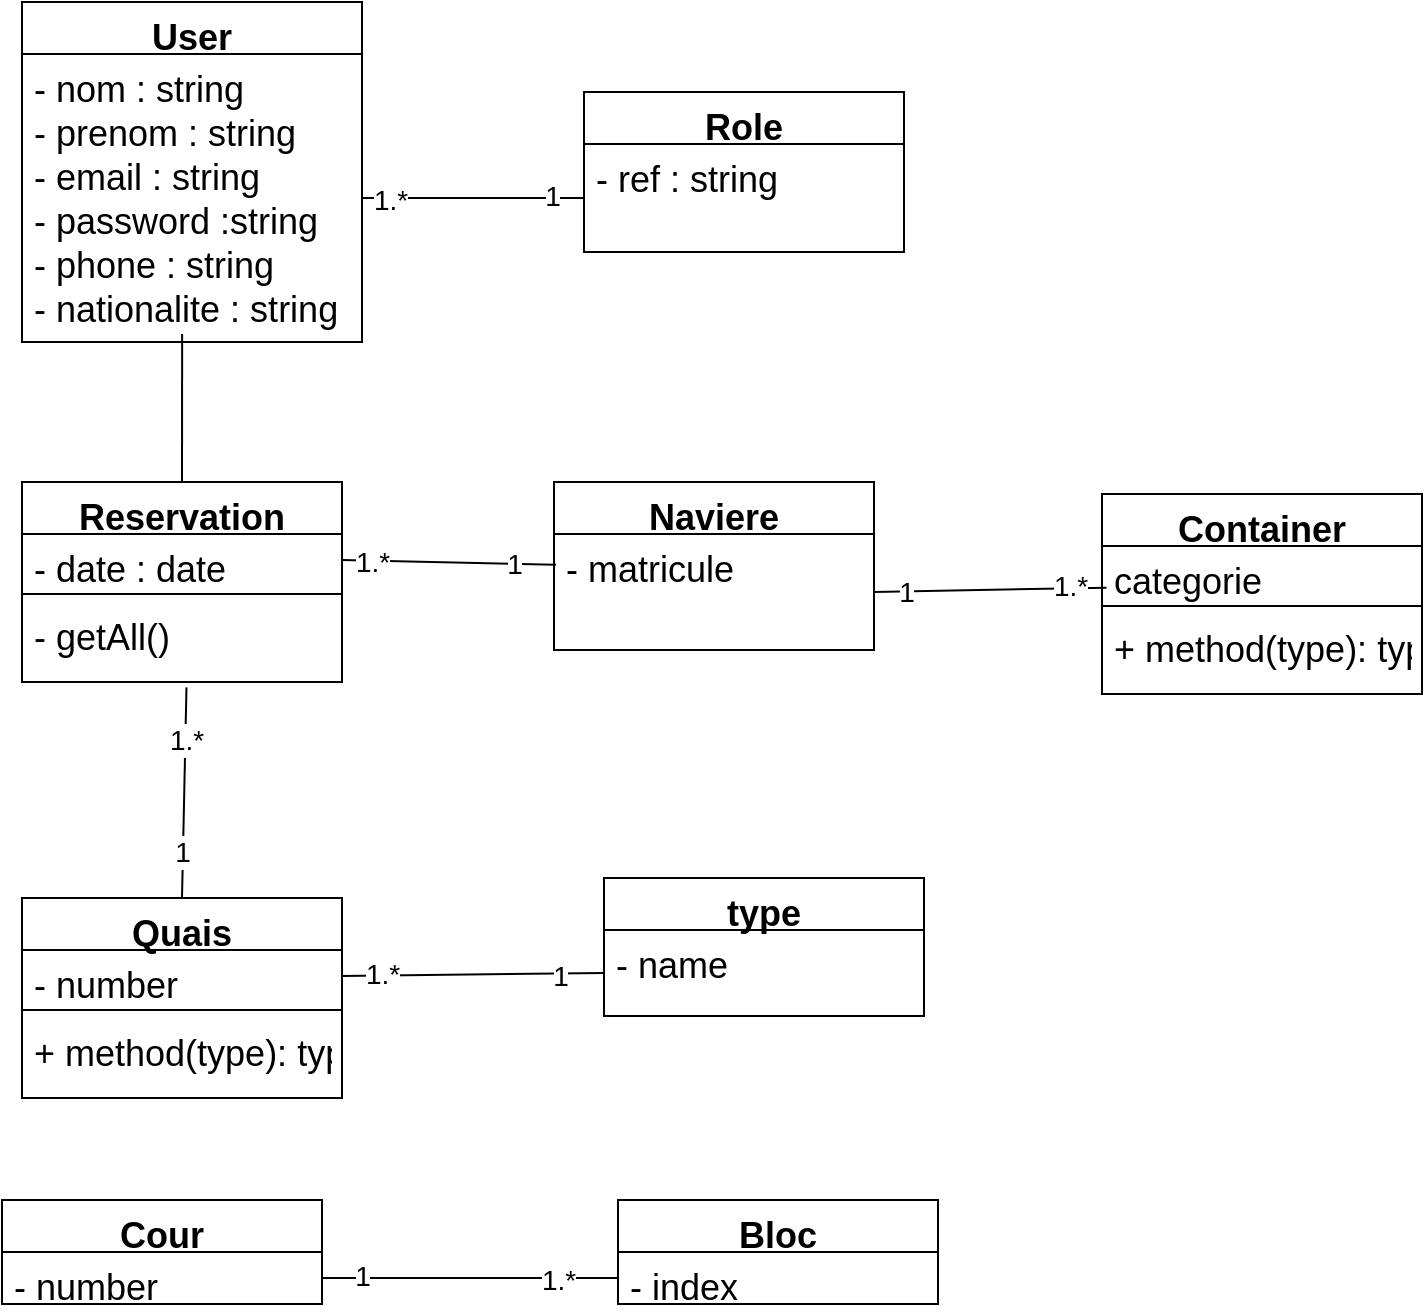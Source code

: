 <mxfile version="16.4.0" type="device"><diagram id="C5RBs43oDa-KdzZeNtuy" name="Page-1"><mxGraphModel dx="1580" dy="961" grid="0" gridSize="12" guides="1" tooltips="1" connect="1" arrows="1" fold="1" page="1" pageScale="1" pageWidth="827" pageHeight="1169" math="0" shadow="0"><root><mxCell id="WIyWlLk6GJQsqaUBKTNV-0"/><mxCell id="WIyWlLk6GJQsqaUBKTNV-1" parent="WIyWlLk6GJQsqaUBKTNV-0"/><mxCell id="CFIYy-UA4QkZWSWVPq-0-24" value="User" style="swimlane;fontStyle=1;align=center;verticalAlign=top;childLayout=stackLayout;horizontal=1;startSize=26;horizontalStack=0;resizeParent=1;resizeParentMax=0;resizeLast=0;collapsible=1;marginBottom=0;fontSize=18;" vertex="1" parent="WIyWlLk6GJQsqaUBKTNV-1"><mxGeometry x="80" y="80" width="170" height="170" as="geometry"/></mxCell><mxCell id="CFIYy-UA4QkZWSWVPq-0-25" value="- nom : string&#10;- prenom : string&#10;- email : string&#10;- password :string&#10;- phone : string&#10;- nationalite : string" style="text;strokeColor=none;fillColor=none;align=left;verticalAlign=top;spacingLeft=4;spacingRight=4;overflow=hidden;rotatable=0;points=[[0,0.5],[1,0.5]];portConstraint=eastwest;fontSize=18;" vertex="1" parent="CFIYy-UA4QkZWSWVPq-0-24"><mxGeometry y="26" width="170" height="144" as="geometry"/></mxCell><mxCell id="CFIYy-UA4QkZWSWVPq-0-63" style="rounded=1;sketch=0;orthogonalLoop=1;jettySize=auto;html=1;exitX=0.5;exitY=0;exitDx=0;exitDy=0;entryX=0.471;entryY=0.972;entryDx=0;entryDy=0;entryPerimeter=0;endArrow=none;endFill=0;" edge="1" parent="WIyWlLk6GJQsqaUBKTNV-1" source="CFIYy-UA4QkZWSWVPq-0-32" target="CFIYy-UA4QkZWSWVPq-0-25"><mxGeometry relative="1" as="geometry"/></mxCell><mxCell id="CFIYy-UA4QkZWSWVPq-0-32" value="Reservation" style="swimlane;fontStyle=1;align=center;verticalAlign=top;childLayout=stackLayout;horizontal=1;startSize=26;horizontalStack=0;resizeParent=1;resizeParentMax=0;resizeLast=0;collapsible=1;marginBottom=0;fontSize=18;" vertex="1" parent="WIyWlLk6GJQsqaUBKTNV-1"><mxGeometry x="80" y="320" width="160" height="100" as="geometry"/></mxCell><mxCell id="CFIYy-UA4QkZWSWVPq-0-33" value="- date : date" style="text;strokeColor=none;fillColor=none;align=left;verticalAlign=top;spacingLeft=4;spacingRight=4;overflow=hidden;rotatable=0;points=[[0,0.5],[1,0.5]];portConstraint=eastwest;fontSize=18;" vertex="1" parent="CFIYy-UA4QkZWSWVPq-0-32"><mxGeometry y="26" width="160" height="26" as="geometry"/></mxCell><mxCell id="CFIYy-UA4QkZWSWVPq-0-34" value="" style="line;strokeWidth=1;fillColor=none;align=left;verticalAlign=middle;spacingTop=-1;spacingLeft=3;spacingRight=3;rotatable=0;labelPosition=right;points=[];portConstraint=eastwest;fontSize=18;" vertex="1" parent="CFIYy-UA4QkZWSWVPq-0-32"><mxGeometry y="52" width="160" height="8" as="geometry"/></mxCell><mxCell id="CFIYy-UA4QkZWSWVPq-0-35" value="- getAll() " style="text;strokeColor=none;fillColor=none;align=left;verticalAlign=top;spacingLeft=4;spacingRight=4;overflow=hidden;rotatable=0;points=[[0,0.5],[1,0.5]];portConstraint=eastwest;fontSize=18;" vertex="1" parent="CFIYy-UA4QkZWSWVPq-0-32"><mxGeometry y="60" width="160" height="40" as="geometry"/></mxCell><mxCell id="CFIYy-UA4QkZWSWVPq-0-36" value="Role" style="swimlane;fontStyle=1;align=center;verticalAlign=top;childLayout=stackLayout;horizontal=1;startSize=26;horizontalStack=0;resizeParent=1;resizeParentMax=0;resizeLast=0;collapsible=1;marginBottom=0;fontSize=18;" vertex="1" parent="WIyWlLk6GJQsqaUBKTNV-1"><mxGeometry x="361" y="125" width="160" height="80" as="geometry"/></mxCell><mxCell id="CFIYy-UA4QkZWSWVPq-0-37" value="- ref : string" style="text;strokeColor=none;fillColor=none;align=left;verticalAlign=top;spacingLeft=4;spacingRight=4;overflow=hidden;rotatable=0;points=[[0,0.5],[1,0.5]];portConstraint=eastwest;fontSize=18;" vertex="1" parent="CFIYy-UA4QkZWSWVPq-0-36"><mxGeometry y="26" width="160" height="54" as="geometry"/></mxCell><mxCell id="CFIYy-UA4QkZWSWVPq-0-41" style="edgeStyle=orthogonalEdgeStyle;rounded=0;orthogonalLoop=1;jettySize=auto;html=1;exitX=1;exitY=0.5;exitDx=0;exitDy=0;entryX=0;entryY=0.5;entryDx=0;entryDy=0;fontSize=18;endArrow=none;endFill=0;endSize=19;" edge="1" parent="WIyWlLk6GJQsqaUBKTNV-1" source="CFIYy-UA4QkZWSWVPq-0-25" target="CFIYy-UA4QkZWSWVPq-0-37"><mxGeometry relative="1" as="geometry"><mxPoint x="616.48" y="163.68" as="targetPoint"/></mxGeometry></mxCell><mxCell id="CFIYy-UA4QkZWSWVPq-0-79" value="1.*" style="edgeLabel;html=1;align=center;verticalAlign=middle;resizable=0;points=[];fontSize=14;" vertex="1" connectable="0" parent="CFIYy-UA4QkZWSWVPq-0-41"><mxGeometry x="-0.746" y="-1" relative="1" as="geometry"><mxPoint as="offset"/></mxGeometry></mxCell><mxCell id="CFIYy-UA4QkZWSWVPq-0-80" value="1" style="edgeLabel;html=1;align=center;verticalAlign=middle;resizable=0;points=[];fontSize=14;" vertex="1" connectable="0" parent="CFIYy-UA4QkZWSWVPq-0-41"><mxGeometry x="0.713" y="1" relative="1" as="geometry"><mxPoint as="offset"/></mxGeometry></mxCell><mxCell id="CFIYy-UA4QkZWSWVPq-0-69" style="edgeStyle=none;rounded=1;sketch=0;orthogonalLoop=1;jettySize=auto;html=1;exitX=0.5;exitY=0;exitDx=0;exitDy=0;entryX=0.514;entryY=1.067;entryDx=0;entryDy=0;entryPerimeter=0;endArrow=none;endFill=0;" edge="1" parent="WIyWlLk6GJQsqaUBKTNV-1" source="CFIYy-UA4QkZWSWVPq-0-42" target="CFIYy-UA4QkZWSWVPq-0-35"><mxGeometry relative="1" as="geometry"/></mxCell><mxCell id="CFIYy-UA4QkZWSWVPq-0-87" value="1" style="edgeLabel;html=1;align=center;verticalAlign=middle;resizable=0;points=[];fontSize=14;" vertex="1" connectable="0" parent="CFIYy-UA4QkZWSWVPq-0-69"><mxGeometry x="-0.565" y="1" relative="1" as="geometry"><mxPoint as="offset"/></mxGeometry></mxCell><mxCell id="CFIYy-UA4QkZWSWVPq-0-88" value="1.*" style="edgeLabel;html=1;align=center;verticalAlign=middle;resizable=0;points=[];fontSize=14;" vertex="1" connectable="0" parent="CFIYy-UA4QkZWSWVPq-0-69"><mxGeometry x="0.503" relative="1" as="geometry"><mxPoint as="offset"/></mxGeometry></mxCell><mxCell id="CFIYy-UA4QkZWSWVPq-0-42" value="Quais" style="swimlane;fontStyle=1;align=center;verticalAlign=top;childLayout=stackLayout;horizontal=1;startSize=26;horizontalStack=0;resizeParent=1;resizeParentMax=0;resizeLast=0;collapsible=1;marginBottom=0;fontSize=18;" vertex="1" parent="WIyWlLk6GJQsqaUBKTNV-1"><mxGeometry x="80" y="528" width="160" height="100" as="geometry"/></mxCell><mxCell id="CFIYy-UA4QkZWSWVPq-0-43" value="- number" style="text;strokeColor=none;fillColor=none;align=left;verticalAlign=top;spacingLeft=4;spacingRight=4;overflow=hidden;rotatable=0;points=[[0,0.5],[1,0.5]];portConstraint=eastwest;fontSize=18;" vertex="1" parent="CFIYy-UA4QkZWSWVPq-0-42"><mxGeometry y="26" width="160" height="26" as="geometry"/></mxCell><mxCell id="CFIYy-UA4QkZWSWVPq-0-44" value="" style="line;strokeWidth=1;fillColor=none;align=left;verticalAlign=middle;spacingTop=-1;spacingLeft=3;spacingRight=3;rotatable=0;labelPosition=right;points=[];portConstraint=eastwest;fontSize=18;" vertex="1" parent="CFIYy-UA4QkZWSWVPq-0-42"><mxGeometry y="52" width="160" height="8" as="geometry"/></mxCell><mxCell id="CFIYy-UA4QkZWSWVPq-0-45" value="+ method(type): type" style="text;strokeColor=none;fillColor=none;align=left;verticalAlign=top;spacingLeft=4;spacingRight=4;overflow=hidden;rotatable=0;points=[[0,0.5],[1,0.5]];portConstraint=eastwest;fontSize=18;" vertex="1" parent="CFIYy-UA4QkZWSWVPq-0-42"><mxGeometry y="60" width="160" height="40" as="geometry"/></mxCell><mxCell id="CFIYy-UA4QkZWSWVPq-0-46" value="Naviere" style="swimlane;fontStyle=1;align=center;verticalAlign=top;childLayout=stackLayout;horizontal=1;startSize=26;horizontalStack=0;resizeParent=1;resizeParentMax=0;resizeLast=0;collapsible=1;marginBottom=0;fontSize=18;" vertex="1" parent="WIyWlLk6GJQsqaUBKTNV-1"><mxGeometry x="346" y="320" width="160" height="84" as="geometry"/></mxCell><mxCell id="CFIYy-UA4QkZWSWVPq-0-47" value="- matricule&#10;" style="text;strokeColor=none;fillColor=none;align=left;verticalAlign=top;spacingLeft=4;spacingRight=4;overflow=hidden;rotatable=0;points=[[0,0.5],[1,0.5]];portConstraint=eastwest;fontSize=18;" vertex="1" parent="CFIYy-UA4QkZWSWVPq-0-46"><mxGeometry y="26" width="160" height="58" as="geometry"/></mxCell><mxCell id="CFIYy-UA4QkZWSWVPq-0-72" style="edgeStyle=none;rounded=1;sketch=0;orthogonalLoop=1;jettySize=auto;html=1;exitX=0.014;exitY=0.802;exitDx=0;exitDy=0;entryX=1;entryY=0.5;entryDx=0;entryDy=0;endArrow=none;endFill=0;exitPerimeter=0;" edge="1" parent="WIyWlLk6GJQsqaUBKTNV-1" source="CFIYy-UA4QkZWSWVPq-0-51" target="CFIYy-UA4QkZWSWVPq-0-47"><mxGeometry relative="1" as="geometry"/></mxCell><mxCell id="CFIYy-UA4QkZWSWVPq-0-83" value="1.*" style="edgeLabel;html=1;align=center;verticalAlign=middle;resizable=0;points=[];fontSize=14;" vertex="1" connectable="0" parent="CFIYy-UA4QkZWSWVPq-0-72"><mxGeometry x="-0.681" y="-1" relative="1" as="geometry"><mxPoint as="offset"/></mxGeometry></mxCell><mxCell id="CFIYy-UA4QkZWSWVPq-0-84" value="1" style="edgeLabel;html=1;align=center;verticalAlign=middle;resizable=0;points=[];fontSize=14;" vertex="1" connectable="0" parent="CFIYy-UA4QkZWSWVPq-0-72"><mxGeometry x="0.735" relative="1" as="geometry"><mxPoint as="offset"/></mxGeometry></mxCell><mxCell id="CFIYy-UA4QkZWSWVPq-0-50" value="Container" style="swimlane;fontStyle=1;align=center;verticalAlign=top;childLayout=stackLayout;horizontal=1;startSize=26;horizontalStack=0;resizeParent=1;resizeParentMax=0;resizeLast=0;collapsible=1;marginBottom=0;fontSize=18;" vertex="1" parent="WIyWlLk6GJQsqaUBKTNV-1"><mxGeometry x="620" y="326" width="160" height="100" as="geometry"/></mxCell><mxCell id="CFIYy-UA4QkZWSWVPq-0-51" value="categorie" style="text;strokeColor=none;fillColor=none;align=left;verticalAlign=top;spacingLeft=4;spacingRight=4;overflow=hidden;rotatable=0;points=[[0,0.5],[1,0.5]];portConstraint=eastwest;fontSize=18;" vertex="1" parent="CFIYy-UA4QkZWSWVPq-0-50"><mxGeometry y="26" width="160" height="26" as="geometry"/></mxCell><mxCell id="CFIYy-UA4QkZWSWVPq-0-52" value="" style="line;strokeWidth=1;fillColor=none;align=left;verticalAlign=middle;spacingTop=-1;spacingLeft=3;spacingRight=3;rotatable=0;labelPosition=right;points=[];portConstraint=eastwest;fontSize=18;" vertex="1" parent="CFIYy-UA4QkZWSWVPq-0-50"><mxGeometry y="52" width="160" height="8" as="geometry"/></mxCell><mxCell id="CFIYy-UA4QkZWSWVPq-0-53" value="+ method(type): type" style="text;strokeColor=none;fillColor=none;align=left;verticalAlign=top;spacingLeft=4;spacingRight=4;overflow=hidden;rotatable=0;points=[[0,0.5],[1,0.5]];portConstraint=eastwest;fontSize=18;" vertex="1" parent="CFIYy-UA4QkZWSWVPq-0-50"><mxGeometry y="60" width="160" height="40" as="geometry"/></mxCell><mxCell id="CFIYy-UA4QkZWSWVPq-0-70" style="edgeStyle=none;rounded=1;sketch=0;orthogonalLoop=1;jettySize=auto;html=1;exitX=1;exitY=0.5;exitDx=0;exitDy=0;entryX=0;entryY=0.5;entryDx=0;entryDy=0;endArrow=none;endFill=0;" edge="1" parent="WIyWlLk6GJQsqaUBKTNV-1" source="CFIYy-UA4QkZWSWVPq-0-55" target="CFIYy-UA4QkZWSWVPq-0-65"><mxGeometry relative="1" as="geometry"/></mxCell><mxCell id="CFIYy-UA4QkZWSWVPq-0-89" value="1.*" style="edgeLabel;html=1;align=center;verticalAlign=middle;resizable=0;points=[];fontSize=14;" vertex="1" connectable="0" parent="CFIYy-UA4QkZWSWVPq-0-70"><mxGeometry x="0.589" y="-1" relative="1" as="geometry"><mxPoint as="offset"/></mxGeometry></mxCell><mxCell id="CFIYy-UA4QkZWSWVPq-0-90" value="1" style="edgeLabel;html=1;align=center;verticalAlign=middle;resizable=0;points=[];fontSize=14;" vertex="1" connectable="0" parent="CFIYy-UA4QkZWSWVPq-0-70"><mxGeometry x="-0.729" y="1" relative="1" as="geometry"><mxPoint as="offset"/></mxGeometry></mxCell><mxCell id="CFIYy-UA4QkZWSWVPq-0-54" value="Cour" style="swimlane;fontStyle=1;align=center;verticalAlign=top;childLayout=stackLayout;horizontal=1;startSize=26;horizontalStack=0;resizeParent=1;resizeParentMax=0;resizeLast=0;collapsible=1;marginBottom=0;fontSize=18;" vertex="1" parent="WIyWlLk6GJQsqaUBKTNV-1"><mxGeometry x="70" y="679" width="160" height="52" as="geometry"/></mxCell><mxCell id="CFIYy-UA4QkZWSWVPq-0-55" value="- number" style="text;strokeColor=none;fillColor=none;align=left;verticalAlign=top;spacingLeft=4;spacingRight=4;overflow=hidden;rotatable=0;points=[[0,0.5],[1,0.5]];portConstraint=eastwest;fontSize=18;" vertex="1" parent="CFIYy-UA4QkZWSWVPq-0-54"><mxGeometry y="26" width="160" height="26" as="geometry"/></mxCell><mxCell id="CFIYy-UA4QkZWSWVPq-0-64" value="Bloc" style="swimlane;fontStyle=1;align=center;verticalAlign=top;childLayout=stackLayout;horizontal=1;startSize=26;horizontalStack=0;resizeParent=1;resizeParentMax=0;resizeLast=0;collapsible=1;marginBottom=0;fontSize=18;" vertex="1" parent="WIyWlLk6GJQsqaUBKTNV-1"><mxGeometry x="378" y="679" width="160" height="52" as="geometry"/></mxCell><mxCell id="CFIYy-UA4QkZWSWVPq-0-65" value="- index" style="text;strokeColor=none;fillColor=none;align=left;verticalAlign=top;spacingLeft=4;spacingRight=4;overflow=hidden;rotatable=0;points=[[0,0.5],[1,0.5]];portConstraint=eastwest;fontSize=18;" vertex="1" parent="CFIYy-UA4QkZWSWVPq-0-64"><mxGeometry y="26" width="160" height="26" as="geometry"/></mxCell><mxCell id="CFIYy-UA4QkZWSWVPq-0-68" style="rounded=1;sketch=0;orthogonalLoop=1;jettySize=auto;html=1;exitX=1;exitY=0.5;exitDx=0;exitDy=0;endArrow=none;endFill=0;entryX=0.006;entryY=0.265;entryDx=0;entryDy=0;entryPerimeter=0;" edge="1" parent="WIyWlLk6GJQsqaUBKTNV-1" source="CFIYy-UA4QkZWSWVPq-0-33" target="CFIYy-UA4QkZWSWVPq-0-47"><mxGeometry relative="1" as="geometry"/></mxCell><mxCell id="CFIYy-UA4QkZWSWVPq-0-81" value="1.*" style="edgeLabel;html=1;align=center;verticalAlign=middle;resizable=0;points=[];fontSize=14;" vertex="1" connectable="0" parent="CFIYy-UA4QkZWSWVPq-0-68"><mxGeometry x="-0.73" relative="1" as="geometry"><mxPoint as="offset"/></mxGeometry></mxCell><mxCell id="CFIYy-UA4QkZWSWVPq-0-82" value="1" style="edgeLabel;html=1;align=center;verticalAlign=middle;resizable=0;points=[];fontSize=14;" vertex="1" connectable="0" parent="CFIYy-UA4QkZWSWVPq-0-68"><mxGeometry x="0.608" relative="1" as="geometry"><mxPoint as="offset"/></mxGeometry></mxCell><mxCell id="CFIYy-UA4QkZWSWVPq-0-73" value="type" style="swimlane;fontStyle=1;align=center;verticalAlign=top;childLayout=stackLayout;horizontal=1;startSize=26;horizontalStack=0;resizeParent=1;resizeParentMax=0;resizeLast=0;collapsible=1;marginBottom=0;fontSize=18;" vertex="1" parent="WIyWlLk6GJQsqaUBKTNV-1"><mxGeometry x="371" y="518" width="160" height="69" as="geometry"/></mxCell><mxCell id="CFIYy-UA4QkZWSWVPq-0-74" value="- name" style="text;strokeColor=none;fillColor=none;align=left;verticalAlign=top;spacingLeft=4;spacingRight=4;overflow=hidden;rotatable=0;points=[[0,0.5],[1,0.5]];portConstraint=eastwest;fontSize=18;" vertex="1" parent="CFIYy-UA4QkZWSWVPq-0-73"><mxGeometry y="26" width="160" height="43" as="geometry"/></mxCell><mxCell id="CFIYy-UA4QkZWSWVPq-0-77" style="edgeStyle=none;rounded=1;sketch=0;orthogonalLoop=1;jettySize=auto;html=1;exitX=0;exitY=0.5;exitDx=0;exitDy=0;entryX=1;entryY=0.5;entryDx=0;entryDy=0;endArrow=none;endFill=0;" edge="1" parent="WIyWlLk6GJQsqaUBKTNV-1" source="CFIYy-UA4QkZWSWVPq-0-74" target="CFIYy-UA4QkZWSWVPq-0-43"><mxGeometry relative="1" as="geometry"/></mxCell><mxCell id="CFIYy-UA4QkZWSWVPq-0-85" value="1.*" style="edgeLabel;html=1;align=center;verticalAlign=middle;resizable=0;points=[];fontSize=14;" vertex="1" connectable="0" parent="CFIYy-UA4QkZWSWVPq-0-77"><mxGeometry x="0.698" y="-1" relative="1" as="geometry"><mxPoint as="offset"/></mxGeometry></mxCell><mxCell id="CFIYy-UA4QkZWSWVPq-0-86" value="1" style="edgeLabel;html=1;align=center;verticalAlign=middle;resizable=0;points=[];fontSize=14;" vertex="1" connectable="0" parent="CFIYy-UA4QkZWSWVPq-0-77"><mxGeometry x="-0.663" y="1" relative="1" as="geometry"><mxPoint as="offset"/></mxGeometry></mxCell></root></mxGraphModel></diagram></mxfile>